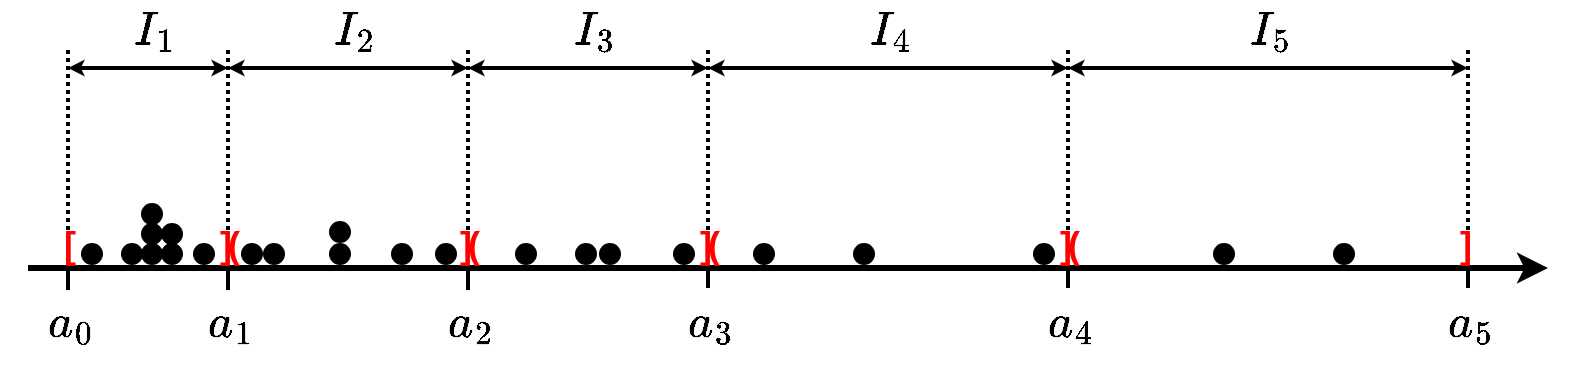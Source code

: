 <mxfile version="24.1.0" type="device">
  <diagram name="Página-1" id="E-DP9fMv0TR5NF7smadX">
    <mxGraphModel dx="1049" dy="648" grid="1" gridSize="10" guides="1" tooltips="1" connect="1" arrows="1" fold="1" page="1" pageScale="1" pageWidth="800" pageHeight="300" math="1" shadow="0">
      <root>
        <mxCell id="0" />
        <mxCell id="1" parent="0" />
        <mxCell id="H2ho6_qdtDvlxnpRmL9c-1" value="" style="endArrow=classic;html=1;rounded=0;strokeWidth=3;" parent="1" edge="1">
          <mxGeometry width="50" height="50" relative="1" as="geometry">
            <mxPoint x="20" y="200" as="sourcePoint" />
            <mxPoint x="780" y="200" as="targetPoint" />
          </mxGeometry>
        </mxCell>
        <mxCell id="H2ho6_qdtDvlxnpRmL9c-2" value="" style="ellipse;whiteSpace=wrap;html=1;aspect=fixed;fillColor=#000000;" parent="1" vertex="1">
          <mxGeometry x="47" y="188" width="10" height="10" as="geometry" />
        </mxCell>
        <mxCell id="H2ho6_qdtDvlxnpRmL9c-5" value="" style="ellipse;whiteSpace=wrap;html=1;aspect=fixed;fillColor=#000000;" parent="1" vertex="1">
          <mxGeometry x="138" y="188" width="10" height="10" as="geometry" />
        </mxCell>
        <mxCell id="H2ho6_qdtDvlxnpRmL9c-6" value="" style="ellipse;whiteSpace=wrap;html=1;aspect=fixed;fillColor=#000000;" parent="1" vertex="1">
          <mxGeometry x="171" y="188" width="10" height="10" as="geometry" />
        </mxCell>
        <mxCell id="H2ho6_qdtDvlxnpRmL9c-7" value="" style="ellipse;whiteSpace=wrap;html=1;aspect=fixed;fillColor=#000000;" parent="1" vertex="1">
          <mxGeometry x="171" y="177" width="10" height="10" as="geometry" />
        </mxCell>
        <mxCell id="H2ho6_qdtDvlxnpRmL9c-11" value="" style="ellipse;whiteSpace=wrap;html=1;aspect=fixed;fillColor=#000000;" parent="1" vertex="1">
          <mxGeometry x="127" y="188" width="10" height="10" as="geometry" />
        </mxCell>
        <mxCell id="H2ho6_qdtDvlxnpRmL9c-16" value="&lt;b style=&quot;font-size: 18px;&quot;&gt;[&lt;/b&gt;" style="text;html=1;align=center;verticalAlign=middle;whiteSpace=wrap;rounded=0;fontSize=18;fontColor=#FF0000;" parent="1" vertex="1">
          <mxGeometry x="11" y="174" width="60" height="30" as="geometry" />
        </mxCell>
        <mxCell id="H2ho6_qdtDvlxnpRmL9c-17" value="&lt;b style=&quot;font-size: 18px;&quot;&gt;]&lt;/b&gt;" style="text;html=1;align=center;verticalAlign=middle;whiteSpace=wrap;rounded=0;fontSize=18;fontColor=#FF0000;" parent="1" vertex="1">
          <mxGeometry x="89" y="174" width="60" height="30" as="geometry" />
        </mxCell>
        <mxCell id="H2ho6_qdtDvlxnpRmL9c-21" value="&lt;b style=&quot;font-size: 18px;&quot;&gt;(&lt;/b&gt;" style="text;html=1;align=center;verticalAlign=middle;whiteSpace=wrap;rounded=0;fontSize=18;fontColor=#FF0000;" parent="1" vertex="1">
          <mxGeometry x="93" y="174" width="60" height="30" as="geometry" />
        </mxCell>
        <mxCell id="H2ho6_qdtDvlxnpRmL9c-31" value="&lt;span style=&quot;font-family: SFMono-Regular, Menlo, Monaco, Consolas, &amp;quot;Liberation Mono&amp;quot;, &amp;quot;Courier New&amp;quot;, monospace; font-size: 20px; font-style: normal; font-variant-ligatures: normal; font-variant-caps: normal; font-weight: 400; letter-spacing: normal; orphans: 2; text-indent: 0px; text-transform: none; widows: 2; word-spacing: 0px; -webkit-text-stroke-width: 0px; text-decoration-thickness: initial; text-decoration-style: initial; text-decoration-color: initial; float: none; display: inline !important;&quot;&gt;\(a_0\)&lt;/span&gt;" style="text;whiteSpace=wrap;html=1;align=center;verticalAlign=middle;fontColor=#000000;labelBackgroundColor=none;fontSize=20;" parent="1" vertex="1">
          <mxGeometry x="27" y="218" width="30" height="20" as="geometry" />
        </mxCell>
        <mxCell id="H2ho6_qdtDvlxnpRmL9c-33" value="" style="endArrow=none;html=1;rounded=0;strokeWidth=2;" parent="1" edge="1">
          <mxGeometry width="50" height="50" relative="1" as="geometry">
            <mxPoint x="40" y="211" as="sourcePoint" />
            <mxPoint x="40" y="201" as="targetPoint" />
          </mxGeometry>
        </mxCell>
        <mxCell id="H2ho6_qdtDvlxnpRmL9c-45" value="" style="endArrow=none;dashed=1;html=1;dashPattern=1 1;strokeWidth=2;rounded=0;" parent="1" edge="1">
          <mxGeometry width="50" height="50" relative="1" as="geometry">
            <mxPoint x="40" y="181" as="sourcePoint" />
            <mxPoint x="40" y="90" as="targetPoint" />
          </mxGeometry>
        </mxCell>
        <mxCell id="H2ho6_qdtDvlxnpRmL9c-54" value="" style="endArrow=classic;startArrow=classic;html=1;rounded=0;endSize=2;startSize=2;strokeWidth=2;" parent="1" edge="1">
          <mxGeometry width="50" height="50" relative="1" as="geometry">
            <mxPoint x="40" y="100" as="sourcePoint" />
            <mxPoint x="120" y="100" as="targetPoint" />
          </mxGeometry>
        </mxCell>
        <mxCell id="H2ho6_qdtDvlxnpRmL9c-59" value="\(I_1\)" style="text;html=1;align=center;verticalAlign=middle;whiteSpace=wrap;rounded=0;fontSize=20;" parent="1" vertex="1">
          <mxGeometry x="53" y="66" width="60" height="30" as="geometry" />
        </mxCell>
        <mxCell id="qeR7PX2OtEkkMIq0IRz6-1" value="" style="endArrow=none;html=1;rounded=0;strokeWidth=2;" edge="1" parent="1">
          <mxGeometry width="50" height="50" relative="1" as="geometry">
            <mxPoint x="120" y="211" as="sourcePoint" />
            <mxPoint x="120" y="201" as="targetPoint" />
          </mxGeometry>
        </mxCell>
        <mxCell id="qeR7PX2OtEkkMIq0IRz6-2" value="" style="endArrow=none;html=1;rounded=0;strokeWidth=2;" edge="1" parent="1">
          <mxGeometry width="50" height="50" relative="1" as="geometry">
            <mxPoint x="240" y="211" as="sourcePoint" />
            <mxPoint x="240" y="201" as="targetPoint" />
          </mxGeometry>
        </mxCell>
        <mxCell id="qeR7PX2OtEkkMIq0IRz6-3" value="" style="endArrow=none;html=1;rounded=0;strokeWidth=2;" edge="1" parent="1">
          <mxGeometry width="50" height="50" relative="1" as="geometry">
            <mxPoint x="360" y="210" as="sourcePoint" />
            <mxPoint x="360" y="201" as="targetPoint" />
          </mxGeometry>
        </mxCell>
        <mxCell id="qeR7PX2OtEkkMIq0IRz6-4" value="" style="endArrow=none;html=1;rounded=0;strokeWidth=2;" edge="1" parent="1">
          <mxGeometry width="50" height="50" relative="1" as="geometry">
            <mxPoint x="540" y="210" as="sourcePoint" />
            <mxPoint x="540" y="201" as="targetPoint" />
          </mxGeometry>
        </mxCell>
        <mxCell id="qeR7PX2OtEkkMIq0IRz6-5" value="" style="endArrow=none;html=1;rounded=0;strokeWidth=2;" edge="1" parent="1">
          <mxGeometry width="50" height="50" relative="1" as="geometry">
            <mxPoint x="740" y="210" as="sourcePoint" />
            <mxPoint x="740" y="201" as="targetPoint" />
          </mxGeometry>
        </mxCell>
        <mxCell id="qeR7PX2OtEkkMIq0IRz6-6" value="&lt;span style=&quot;font-family: SFMono-Regular, Menlo, Monaco, Consolas, &amp;quot;Liberation Mono&amp;quot;, &amp;quot;Courier New&amp;quot;, monospace; font-size: 20px; font-style: normal; font-variant-ligatures: normal; font-variant-caps: normal; font-weight: 400; letter-spacing: normal; orphans: 2; text-indent: 0px; text-transform: none; widows: 2; word-spacing: 0px; -webkit-text-stroke-width: 0px; text-decoration-thickness: initial; text-decoration-style: initial; text-decoration-color: initial; float: none; display: inline !important;&quot;&gt;\(a_1\)&lt;/span&gt;" style="text;whiteSpace=wrap;html=1;align=center;verticalAlign=middle;fontColor=#000000;labelBackgroundColor=none;fontSize=20;" vertex="1" parent="1">
          <mxGeometry x="107" y="218" width="30" height="20" as="geometry" />
        </mxCell>
        <mxCell id="qeR7PX2OtEkkMIq0IRz6-7" value="&lt;span style=&quot;font-family: SFMono-Regular, Menlo, Monaco, Consolas, &amp;quot;Liberation Mono&amp;quot;, &amp;quot;Courier New&amp;quot;, monospace; font-size: 20px; font-style: normal; font-variant-ligatures: normal; font-variant-caps: normal; font-weight: 400; letter-spacing: normal; orphans: 2; text-indent: 0px; text-transform: none; widows: 2; word-spacing: 0px; -webkit-text-stroke-width: 0px; text-decoration-thickness: initial; text-decoration-style: initial; text-decoration-color: initial; float: none; display: inline !important;&quot;&gt;\(a_2\)&lt;/span&gt;" style="text;whiteSpace=wrap;html=1;align=center;verticalAlign=middle;fontColor=#000000;labelBackgroundColor=none;fontSize=20;" vertex="1" parent="1">
          <mxGeometry x="227" y="218" width="30" height="20" as="geometry" />
        </mxCell>
        <mxCell id="qeR7PX2OtEkkMIq0IRz6-8" value="&lt;span style=&quot;font-family: SFMono-Regular, Menlo, Monaco, Consolas, &amp;quot;Liberation Mono&amp;quot;, &amp;quot;Courier New&amp;quot;, monospace; font-size: 20px; font-style: normal; font-variant-ligatures: normal; font-variant-caps: normal; font-weight: 400; letter-spacing: normal; orphans: 2; text-indent: 0px; text-transform: none; widows: 2; word-spacing: 0px; -webkit-text-stroke-width: 0px; text-decoration-thickness: initial; text-decoration-style: initial; text-decoration-color: initial; float: none; display: inline !important;&quot;&gt;\(a_3\)&lt;/span&gt;" style="text;whiteSpace=wrap;html=1;align=center;verticalAlign=middle;fontColor=#000000;labelBackgroundColor=none;fontSize=20;" vertex="1" parent="1">
          <mxGeometry x="347" y="218" width="30" height="20" as="geometry" />
        </mxCell>
        <mxCell id="qeR7PX2OtEkkMIq0IRz6-9" value="&lt;span style=&quot;font-family: SFMono-Regular, Menlo, Monaco, Consolas, &amp;quot;Liberation Mono&amp;quot;, &amp;quot;Courier New&amp;quot;, monospace; font-size: 20px; font-style: normal; font-variant-ligatures: normal; font-variant-caps: normal; font-weight: 400; letter-spacing: normal; orphans: 2; text-indent: 0px; text-transform: none; widows: 2; word-spacing: 0px; -webkit-text-stroke-width: 0px; text-decoration-thickness: initial; text-decoration-style: initial; text-decoration-color: initial; float: none; display: inline !important;&quot;&gt;\(a_4\)&lt;/span&gt;" style="text;whiteSpace=wrap;html=1;align=center;verticalAlign=middle;fontColor=#000000;labelBackgroundColor=none;fontSize=20;" vertex="1" parent="1">
          <mxGeometry x="527" y="218" width="30" height="20" as="geometry" />
        </mxCell>
        <mxCell id="qeR7PX2OtEkkMIq0IRz6-10" value="&lt;span style=&quot;font-family: SFMono-Regular, Menlo, Monaco, Consolas, &amp;quot;Liberation Mono&amp;quot;, &amp;quot;Courier New&amp;quot;, monospace; font-size: 20px; font-style: normal; font-variant-ligatures: normal; font-variant-caps: normal; font-weight: 400; letter-spacing: normal; orphans: 2; text-indent: 0px; text-transform: none; widows: 2; word-spacing: 0px; -webkit-text-stroke-width: 0px; text-decoration-thickness: initial; text-decoration-style: initial; text-decoration-color: initial; float: none; display: inline !important;&quot;&gt;\(a_5\)&lt;/span&gt;" style="text;whiteSpace=wrap;html=1;align=center;verticalAlign=middle;fontColor=#000000;labelBackgroundColor=none;fontSize=20;" vertex="1" parent="1">
          <mxGeometry x="727" y="218" width="30" height="20" as="geometry" />
        </mxCell>
        <mxCell id="qeR7PX2OtEkkMIq0IRz6-12" value="" style="ellipse;whiteSpace=wrap;html=1;aspect=fixed;fillColor=#000000;" vertex="1" parent="1">
          <mxGeometry x="67" y="188" width="10" height="10" as="geometry" />
        </mxCell>
        <mxCell id="qeR7PX2OtEkkMIq0IRz6-13" value="" style="ellipse;whiteSpace=wrap;html=1;aspect=fixed;fillColor=#000000;" vertex="1" parent="1">
          <mxGeometry x="77" y="188" width="10" height="10" as="geometry" />
        </mxCell>
        <mxCell id="qeR7PX2OtEkkMIq0IRz6-14" value="" style="ellipse;whiteSpace=wrap;html=1;aspect=fixed;fillColor=#000000;" vertex="1" parent="1">
          <mxGeometry x="77" y="178" width="10" height="10" as="geometry" />
        </mxCell>
        <mxCell id="qeR7PX2OtEkkMIq0IRz6-15" value="" style="ellipse;whiteSpace=wrap;html=1;aspect=fixed;fillColor=#000000;" vertex="1" parent="1">
          <mxGeometry x="77" y="168" width="10" height="10" as="geometry" />
        </mxCell>
        <mxCell id="qeR7PX2OtEkkMIq0IRz6-16" value="" style="ellipse;whiteSpace=wrap;html=1;aspect=fixed;fillColor=#000000;" vertex="1" parent="1">
          <mxGeometry x="87" y="188" width="10" height="10" as="geometry" />
        </mxCell>
        <mxCell id="qeR7PX2OtEkkMIq0IRz6-17" value="" style="ellipse;whiteSpace=wrap;html=1;aspect=fixed;fillColor=#000000;" vertex="1" parent="1">
          <mxGeometry x="87" y="178" width="10" height="10" as="geometry" />
        </mxCell>
        <mxCell id="qeR7PX2OtEkkMIq0IRz6-18" value="" style="ellipse;whiteSpace=wrap;html=1;aspect=fixed;fillColor=#000000;" vertex="1" parent="1">
          <mxGeometry x="103" y="188" width="10" height="10" as="geometry" />
        </mxCell>
        <mxCell id="qeR7PX2OtEkkMIq0IRz6-29" value="&lt;b style=&quot;font-size: 18px;&quot;&gt;]&lt;/b&gt;" style="text;html=1;align=center;verticalAlign=middle;whiteSpace=wrap;rounded=0;fontSize=18;fontColor=#FF0000;" vertex="1" parent="1">
          <mxGeometry x="209" y="174" width="60" height="30" as="geometry" />
        </mxCell>
        <mxCell id="qeR7PX2OtEkkMIq0IRz6-30" value="&lt;b style=&quot;font-size: 18px;&quot;&gt;(&lt;/b&gt;" style="text;html=1;align=center;verticalAlign=middle;whiteSpace=wrap;rounded=0;fontSize=18;fontColor=#FF0000;" vertex="1" parent="1">
          <mxGeometry x="213" y="174" width="60" height="30" as="geometry" />
        </mxCell>
        <mxCell id="qeR7PX2OtEkkMIq0IRz6-31" value="&lt;b style=&quot;font-size: 18px;&quot;&gt;]&lt;/b&gt;" style="text;html=1;align=center;verticalAlign=middle;whiteSpace=wrap;rounded=0;fontSize=18;fontColor=#FF0000;" vertex="1" parent="1">
          <mxGeometry x="329" y="174" width="60" height="30" as="geometry" />
        </mxCell>
        <mxCell id="qeR7PX2OtEkkMIq0IRz6-32" value="&lt;b style=&quot;font-size: 18px;&quot;&gt;(&lt;/b&gt;" style="text;html=1;align=center;verticalAlign=middle;whiteSpace=wrap;rounded=0;fontSize=18;fontColor=#FF0000;" vertex="1" parent="1">
          <mxGeometry x="333" y="174" width="60" height="30" as="geometry" />
        </mxCell>
        <mxCell id="qeR7PX2OtEkkMIq0IRz6-33" value="&lt;b style=&quot;font-size: 18px;&quot;&gt;]&lt;/b&gt;" style="text;html=1;align=center;verticalAlign=middle;whiteSpace=wrap;rounded=0;fontSize=18;fontColor=#FF0000;" vertex="1" parent="1">
          <mxGeometry x="509" y="174" width="60" height="30" as="geometry" />
        </mxCell>
        <mxCell id="qeR7PX2OtEkkMIq0IRz6-34" value="&lt;b style=&quot;font-size: 18px;&quot;&gt;(&lt;/b&gt;" style="text;html=1;align=center;verticalAlign=middle;whiteSpace=wrap;rounded=0;fontSize=18;fontColor=#FF0000;" vertex="1" parent="1">
          <mxGeometry x="513" y="174" width="60" height="30" as="geometry" />
        </mxCell>
        <mxCell id="qeR7PX2OtEkkMIq0IRz6-35" value="&lt;b style=&quot;font-size: 18px;&quot;&gt;]&lt;/b&gt;" style="text;html=1;align=center;verticalAlign=middle;whiteSpace=wrap;rounded=0;fontSize=18;fontColor=#FF0000;" vertex="1" parent="1">
          <mxGeometry x="709" y="174" width="60" height="30" as="geometry" />
        </mxCell>
        <mxCell id="qeR7PX2OtEkkMIq0IRz6-37" value="" style="ellipse;whiteSpace=wrap;html=1;aspect=fixed;fillColor=#000000;" vertex="1" parent="1">
          <mxGeometry x="202" y="188" width="10" height="10" as="geometry" />
        </mxCell>
        <mxCell id="qeR7PX2OtEkkMIq0IRz6-38" value="" style="ellipse;whiteSpace=wrap;html=1;aspect=fixed;fillColor=#000000;" vertex="1" parent="1">
          <mxGeometry x="224" y="188" width="10" height="10" as="geometry" />
        </mxCell>
        <mxCell id="qeR7PX2OtEkkMIq0IRz6-39" value="" style="ellipse;whiteSpace=wrap;html=1;aspect=fixed;fillColor=#000000;" vertex="1" parent="1">
          <mxGeometry x="264" y="188" width="10" height="10" as="geometry" />
        </mxCell>
        <mxCell id="qeR7PX2OtEkkMIq0IRz6-40" value="" style="ellipse;whiteSpace=wrap;html=1;aspect=fixed;fillColor=#000000;" vertex="1" parent="1">
          <mxGeometry x="294" y="188" width="10" height="10" as="geometry" />
        </mxCell>
        <mxCell id="qeR7PX2OtEkkMIq0IRz6-41" value="" style="ellipse;whiteSpace=wrap;html=1;aspect=fixed;fillColor=#000000;" vertex="1" parent="1">
          <mxGeometry x="343" y="188" width="10" height="10" as="geometry" />
        </mxCell>
        <mxCell id="qeR7PX2OtEkkMIq0IRz6-42" value="" style="ellipse;whiteSpace=wrap;html=1;aspect=fixed;fillColor=#000000;" vertex="1" parent="1">
          <mxGeometry x="383" y="188" width="10" height="10" as="geometry" />
        </mxCell>
        <mxCell id="qeR7PX2OtEkkMIq0IRz6-43" value="" style="ellipse;whiteSpace=wrap;html=1;aspect=fixed;fillColor=#000000;" vertex="1" parent="1">
          <mxGeometry x="433" y="188" width="10" height="10" as="geometry" />
        </mxCell>
        <mxCell id="qeR7PX2OtEkkMIq0IRz6-44" value="" style="ellipse;whiteSpace=wrap;html=1;aspect=fixed;fillColor=#000000;" vertex="1" parent="1">
          <mxGeometry x="523" y="188" width="10" height="10" as="geometry" />
        </mxCell>
        <mxCell id="qeR7PX2OtEkkMIq0IRz6-45" value="" style="ellipse;whiteSpace=wrap;html=1;aspect=fixed;fillColor=#000000;" vertex="1" parent="1">
          <mxGeometry x="306" y="188" width="10" height="10" as="geometry" />
        </mxCell>
        <mxCell id="qeR7PX2OtEkkMIq0IRz6-46" value="" style="ellipse;whiteSpace=wrap;html=1;aspect=fixed;fillColor=#000000;" vertex="1" parent="1">
          <mxGeometry x="613" y="188" width="10" height="10" as="geometry" />
        </mxCell>
        <mxCell id="qeR7PX2OtEkkMIq0IRz6-47" value="" style="ellipse;whiteSpace=wrap;html=1;aspect=fixed;fillColor=#000000;" vertex="1" parent="1">
          <mxGeometry x="673" y="188" width="10" height="10" as="geometry" />
        </mxCell>
        <mxCell id="qeR7PX2OtEkkMIq0IRz6-48" value="" style="endArrow=none;dashed=1;html=1;dashPattern=1 1;strokeWidth=2;rounded=0;" edge="1" parent="1">
          <mxGeometry width="50" height="50" relative="1" as="geometry">
            <mxPoint x="120" y="181" as="sourcePoint" />
            <mxPoint x="120" y="90" as="targetPoint" />
          </mxGeometry>
        </mxCell>
        <mxCell id="qeR7PX2OtEkkMIq0IRz6-49" value="" style="endArrow=none;dashed=1;html=1;dashPattern=1 1;strokeWidth=2;rounded=0;" edge="1" parent="1">
          <mxGeometry width="50" height="50" relative="1" as="geometry">
            <mxPoint x="240" y="181" as="sourcePoint" />
            <mxPoint x="240" y="90" as="targetPoint" />
          </mxGeometry>
        </mxCell>
        <mxCell id="qeR7PX2OtEkkMIq0IRz6-50" value="" style="endArrow=none;dashed=1;html=1;dashPattern=1 1;strokeWidth=2;rounded=0;" edge="1" parent="1">
          <mxGeometry width="50" height="50" relative="1" as="geometry">
            <mxPoint x="360" y="181" as="sourcePoint" />
            <mxPoint x="360" y="90" as="targetPoint" />
          </mxGeometry>
        </mxCell>
        <mxCell id="qeR7PX2OtEkkMIq0IRz6-51" value="" style="endArrow=none;dashed=1;html=1;dashPattern=1 1;strokeWidth=2;rounded=0;" edge="1" parent="1">
          <mxGeometry width="50" height="50" relative="1" as="geometry">
            <mxPoint x="540" y="181" as="sourcePoint" />
            <mxPoint x="540" y="90" as="targetPoint" />
          </mxGeometry>
        </mxCell>
        <mxCell id="qeR7PX2OtEkkMIq0IRz6-52" value="" style="endArrow=none;dashed=1;html=1;dashPattern=1 1;strokeWidth=2;rounded=0;" edge="1" parent="1">
          <mxGeometry width="50" height="50" relative="1" as="geometry">
            <mxPoint x="740" y="181" as="sourcePoint" />
            <mxPoint x="740" y="90" as="targetPoint" />
          </mxGeometry>
        </mxCell>
        <mxCell id="qeR7PX2OtEkkMIq0IRz6-53" value="" style="endArrow=classic;startArrow=classic;html=1;rounded=0;endSize=2;startSize=2;strokeWidth=2;" edge="1" parent="1">
          <mxGeometry width="50" height="50" relative="1" as="geometry">
            <mxPoint x="120" y="100" as="sourcePoint" />
            <mxPoint x="240" y="100" as="targetPoint" />
          </mxGeometry>
        </mxCell>
        <mxCell id="qeR7PX2OtEkkMIq0IRz6-54" value="" style="endArrow=classic;startArrow=classic;html=1;rounded=0;endSize=2;startSize=2;strokeWidth=2;" edge="1" parent="1">
          <mxGeometry width="50" height="50" relative="1" as="geometry">
            <mxPoint x="240" y="100" as="sourcePoint" />
            <mxPoint x="360" y="100" as="targetPoint" />
          </mxGeometry>
        </mxCell>
        <mxCell id="qeR7PX2OtEkkMIq0IRz6-55" value="" style="endArrow=classic;startArrow=classic;html=1;rounded=0;endSize=2;startSize=2;strokeWidth=2;" edge="1" parent="1">
          <mxGeometry width="50" height="50" relative="1" as="geometry">
            <mxPoint x="360" y="100" as="sourcePoint" />
            <mxPoint x="540" y="100" as="targetPoint" />
          </mxGeometry>
        </mxCell>
        <mxCell id="qeR7PX2OtEkkMIq0IRz6-56" value="" style="endArrow=classic;startArrow=classic;html=1;rounded=0;endSize=2;startSize=2;strokeWidth=2;" edge="1" parent="1">
          <mxGeometry width="50" height="50" relative="1" as="geometry">
            <mxPoint x="540" y="100" as="sourcePoint" />
            <mxPoint x="740" y="100" as="targetPoint" />
          </mxGeometry>
        </mxCell>
        <mxCell id="qeR7PX2OtEkkMIq0IRz6-57" value="\(I_2\)" style="text;html=1;align=center;verticalAlign=middle;whiteSpace=wrap;rounded=0;fontSize=20;" vertex="1" parent="1">
          <mxGeometry x="153" y="66" width="60" height="30" as="geometry" />
        </mxCell>
        <mxCell id="qeR7PX2OtEkkMIq0IRz6-58" value="\(I_3\)" style="text;html=1;align=center;verticalAlign=middle;whiteSpace=wrap;rounded=0;fontSize=20;" vertex="1" parent="1">
          <mxGeometry x="273" y="66" width="60" height="30" as="geometry" />
        </mxCell>
        <mxCell id="qeR7PX2OtEkkMIq0IRz6-59" value="\(I_4\)" style="text;html=1;align=center;verticalAlign=middle;whiteSpace=wrap;rounded=0;fontSize=20;" vertex="1" parent="1">
          <mxGeometry x="421" y="66" width="60" height="30" as="geometry" />
        </mxCell>
        <mxCell id="qeR7PX2OtEkkMIq0IRz6-60" value="\(I_5\)" style="text;html=1;align=center;verticalAlign=middle;whiteSpace=wrap;rounded=0;fontSize=20;" vertex="1" parent="1">
          <mxGeometry x="611" y="66" width="60" height="30" as="geometry" />
        </mxCell>
      </root>
    </mxGraphModel>
  </diagram>
</mxfile>
